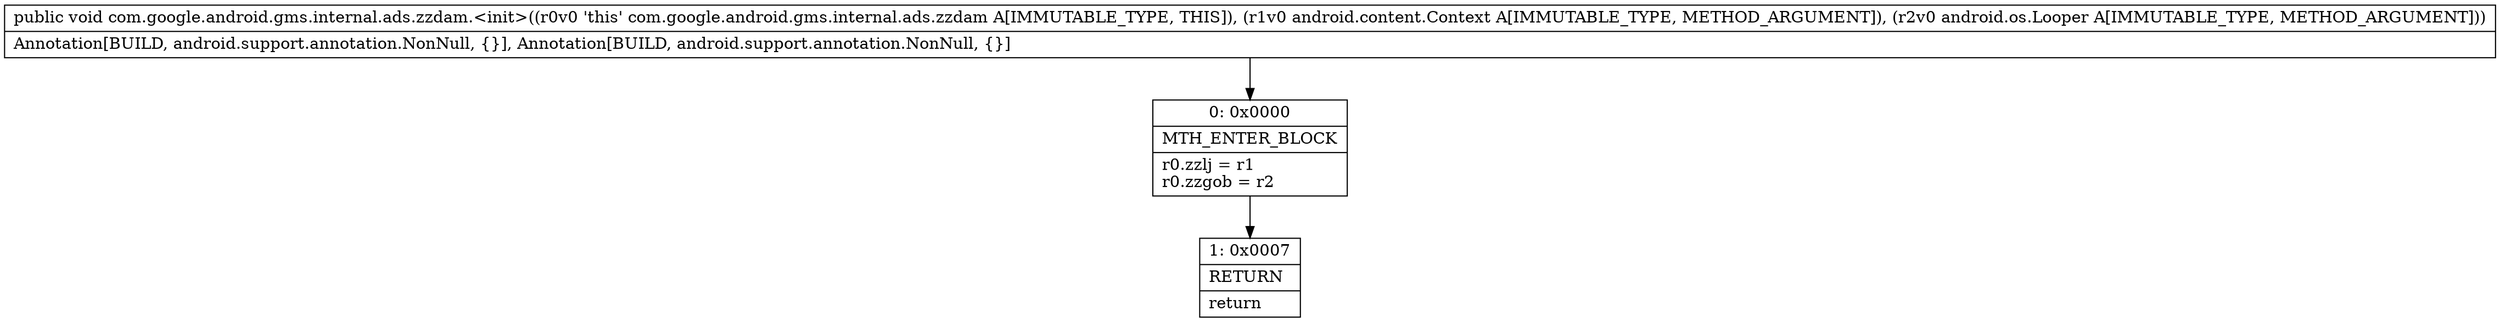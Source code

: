 digraph "CFG forcom.google.android.gms.internal.ads.zzdam.\<init\>(Landroid\/content\/Context;Landroid\/os\/Looper;)V" {
Node_0 [shape=record,label="{0\:\ 0x0000|MTH_ENTER_BLOCK\l|r0.zzlj = r1\lr0.zzgob = r2\l}"];
Node_1 [shape=record,label="{1\:\ 0x0007|RETURN\l|return\l}"];
MethodNode[shape=record,label="{public void com.google.android.gms.internal.ads.zzdam.\<init\>((r0v0 'this' com.google.android.gms.internal.ads.zzdam A[IMMUTABLE_TYPE, THIS]), (r1v0 android.content.Context A[IMMUTABLE_TYPE, METHOD_ARGUMENT]), (r2v0 android.os.Looper A[IMMUTABLE_TYPE, METHOD_ARGUMENT]))  | Annotation[BUILD, android.support.annotation.NonNull, \{\}], Annotation[BUILD, android.support.annotation.NonNull, \{\}]\l}"];
MethodNode -> Node_0;
Node_0 -> Node_1;
}

